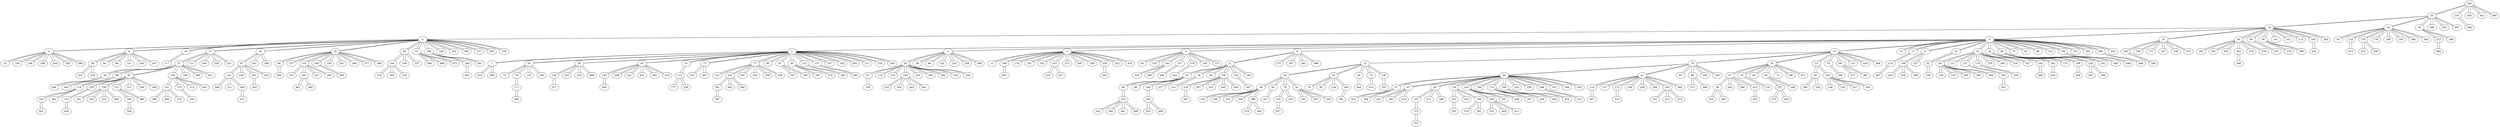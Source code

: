 graph {
250 -- 55
250 -- 234
250 -- 425
250 -- 442
250 -- 466
55 -- 250
55 -- 14
55 -- 44
55 -- 56
55 -- 186
55 -- 203
55 -- 497
234 -- 250
234 -- 464
425 -- 250
442 -- 250
466 -- 250
14 -- 55
14 -- 6
14 -- 0
14 -- 33
14 -- 40
14 -- 66
14 -- 90
14 -- 101
14 -- 102
14 -- 114
14 -- 160
14 -- 393
44 -- 55
44 -- 93
44 -- 118
44 -- 135
44 -- 176
44 -- 188
44 -- 193
44 -- 366
44 -- 383
56 -- 55
56 -- 213
56 -- 288
186 -- 55
203 -- 55
497 -- 55
464 -- 234
6 -- 14
6 -- 4
6 -- 9
6 -- 16
6 -- 27
6 -- 35
6 -- 39
6 -- 45
6 -- 72
6 -- 198
6 -- 226
6 -- 252
6 -- 262
6 -- 277
6 -- 365
6 -- 379
0 -- 14
0 -- 1
0 -- 2
0 -- 3
0 -- 5
0 -- 8
0 -- 10
0 -- 12
0 -- 17
0 -- 21
0 -- 31
0 -- 32
0 -- 34
0 -- 38
0 -- 75
0 -- 82
0 -- 89
0 -- 122
0 -- 138
0 -- 151
0 -- 281
0 -- 396
0 -- 452
33 -- 14
33 -- 146
33 -- 159
33 -- 175
33 -- 247
33 -- 338
33 -- 475
40 -- 14
40 -- 162
40 -- 301
40 -- 352
40 -- 363
40 -- 376
40 -- 378
66 -- 14
66 -- 187
90 -- 14
90 -- 279
90 -- 369
101 -- 14
102 -- 14
114 -- 14
160 -- 14
160 -- 416
393 -- 14
93 -- 44
118 -- 44
118 -- 474
135 -- 44
135 -- 432
135 -- 438
176 -- 44
188 -- 44
193 -- 44
366 -- 44
383 -- 44
213 -- 56
213 -- 494
288 -- 56
4 -- 6
4 -- 42
4 -- 100
4 -- 106
4 -- 199
4 -- 244
4 -- 285
4 -- 386
9 -- 6
9 -- 36
9 -- 64
9 -- 98
9 -- 141
9 -- 205
9 -- 207
16 -- 6
16 -- 117
27 -- 6
27 -- 47
27 -- 111
27 -- 248
27 -- 330
27 -- 421
35 -- 6
35 -- 97
35 -- 243
35 -- 309
39 -- 6
39 -- 94
39 -- 127
39 -- 154
39 -- 166
39 -- 195
39 -- 201
39 -- 306
39 -- 377
39 -- 488
45 -- 6
45 -- 144
45 -- 149
45 -- 337
72 -- 6
72 -- 406
72 -- 409
72 -- 473
198 -- 6
198 -- 249
198 -- 361
226 -- 6
252 -- 6
262 -- 6
277 -- 6
365 -- 6
379 -- 6
1 -- 0
1 -- 7
1 -- 26
1 -- 28
1 -- 50
1 -- 51
1 -- 73
1 -- 77
1 -- 80
1 -- 81
1 -- 85
1 -- 112
1 -- 137
1 -- 147
1 -- 183
1 -- 204
1 -- 211
1 -- 218
1 -- 246
2 -- 0
2 -- 29
2 -- 58
2 -- 86
2 -- 120
2 -- 152
2 -- 238
2 -- 496
3 -- 0
3 -- 13
3 -- 168
3 -- 178
3 -- 191
3 -- 192
3 -- 253
3 -- 273
3 -- 300
3 -- 349
3 -- 356
3 -- 422
3 -- 478
5 -- 0
5 -- 63
5 -- 155
5 -- 163
5 -- 237
5 -- 278
5 -- 320
5 -- 371
8 -- 0
8 -- 11
8 -- 270
8 -- 397
8 -- 462
8 -- 498
10 -- 0
10 -- 15
10 -- 18
10 -- 20
10 -- 23
10 -- 53
10 -- 60
10 -- 123
10 -- 429
10 -- 468
12 -- 0
17 -- 0
17 -- 274
21 -- 0
21 -- 108
21 -- 227
31 -- 0
31 -- 52
32 -- 0
32 -- 84
32 -- 131
32 -- 172
32 -- 179
32 -- 235
32 -- 265
32 -- 318
32 -- 327
34 -- 0
34 -- 164
34 -- 362
38 -- 0
38 -- 170
38 -- 189
38 -- 228
38 -- 242
38 -- 465
75 -- 0
82 -- 0
89 -- 0
122 -- 0
138 -- 0
138 -- 446
151 -- 0
281 -- 0
396 -- 0
396 -- 486
452 -- 0
146 -- 33
146 -- 345
159 -- 33
175 -- 33
247 -- 33
338 -- 33
475 -- 33
162 -- 40
301 -- 40
352 -- 40
363 -- 40
363 -- 398
376 -- 40
378 -- 40
187 -- 66
279 -- 90
369 -- 90
416 -- 160
474 -- 118
432 -- 135
438 -- 135
494 -- 213
42 -- 4
100 -- 4
106 -- 4
199 -- 4
244 -- 4
285 -- 4
386 -- 4
36 -- 9
36 -- 202
36 -- 316
64 -- 9
98 -- 9
141 -- 9
205 -- 9
207 -- 9
117 -- 16
47 -- 27
47 -- 54
47 -- 68
47 -- 87
47 -- 105
47 -- 185
47 -- 360
47 -- 431
111 -- 27
248 -- 27
330 -- 27
421 -- 27
97 -- 35
97 -- 142
97 -- 220
97 -- 291
97 -- 423
243 -- 35
309 -- 35
94 -- 39
94 -- 299
127 -- 39
154 -- 39
154 -- 251
154 -- 287
154 -- 321
154 -- 404
166 -- 39
166 -- 305
195 -- 39
201 -- 39
306 -- 39
377 -- 39
488 -- 39
144 -- 45
144 -- 276
144 -- 293
144 -- 319
149 -- 45
337 -- 45
406 -- 72
409 -- 72
473 -- 72
249 -- 198
249 -- 493
361 -- 198
7 -- 1
7 -- 254
7 -- 389
26 -- 1
26 -- 74
26 -- 78
26 -- 132
26 -- 180
28 -- 1
28 -- 136
28 -- 210
28 -- 325
28 -- 408
50 -- 1
50 -- 140
50 -- 208
50 -- 221
50 -- 231
50 -- 283
50 -- 343
51 -- 1
51 -- 113
73 -- 1
73 -- 181
73 -- 467
77 -- 1
77 -- 121
77 -- 232
77 -- 245
77 -- 256
77 -- 259
77 -- 458
80 -- 1
81 -- 1
81 -- 167
81 -- 190
85 -- 1
85 -- 297
85 -- 374
112 -- 1
112 -- 260
137 -- 1
137 -- 485
147 -- 1
183 -- 1
204 -- 1
211 -- 1
218 -- 1
246 -- 1
29 -- 2
29 -- 67
29 -- 110
29 -- 125
29 -- 126
29 -- 223
29 -- 258
29 -- 290
29 -- 418
29 -- 444
58 -- 2
86 -- 2
120 -- 2
152 -- 2
238 -- 2
496 -- 2
13 -- 3
168 -- 3
168 -- 463
178 -- 3
191 -- 3
192 -- 3
253 -- 3
253 -- 410
253 -- 457
273 -- 3
300 -- 3
349 -- 3
356 -- 3
356 -- 483
422 -- 3
478 -- 3
63 -- 5
155 -- 5
163 -- 5
163 -- 334
163 -- 489
237 -- 5
237 -- 296
278 -- 5
278 -- 454
320 -- 5
371 -- 5
11 -- 8
11 -- 19
11 -- 24
11 -- 49
11 -- 130
11 -- 145
11 -- 182
270 -- 8
397 -- 8
462 -- 8
498 -- 8
15 -- 10
15 -- 22
15 -- 25
15 -- 46
15 -- 70
15 -- 128
18 -- 10
18 -- 30
18 -- 41
18 -- 83
18 -- 88
18 -- 350
18 -- 403
20 -- 10
20 -- 37
20 -- 43
20 -- 62
20 -- 65
20 -- 71
20 -- 196
20 -- 471
23 -- 10
23 -- 95
23 -- 103
53 -- 10
53 -- 459
60 -- 10
60 -- 477
60 -- 481
123 -- 10
429 -- 10
468 -- 10
274 -- 17
274 -- 407
108 -- 21
108 -- 433
108 -- 439
108 -- 460
227 -- 21
52 -- 31
52 -- 109
84 -- 32
84 -- 139
84 -- 215
84 -- 340
84 -- 359
84 -- 469
131 -- 32
172 -- 32
172 -- 395
179 -- 32
179 -- 450
235 -- 32
265 -- 32
318 -- 32
327 -- 32
164 -- 34
164 -- 368
362 -- 34
362 -- 440
170 -- 38
189 -- 38
189 -- 426
228 -- 38
228 -- 282
228 -- 308
242 -- 38
465 -- 38
446 -- 138
486 -- 396
345 -- 146
398 -- 363
202 -- 36
316 -- 36
54 -- 47
54 -- 209
68 -- 47
68 -- 455
87 -- 47
87 -- 119
87 -- 129
87 -- 150
87 -- 212
87 -- 312
87 -- 339
87 -- 346
105 -- 47
105 -- 161
105 -- 275
105 -- 373
105 -- 430
185 -- 47
360 -- 47
431 -- 47
142 -- 97
142 -- 269
142 -- 311
142 -- 348
220 -- 97
291 -- 97
291 -- 402
423 -- 97
299 -- 94
251 -- 154
287 -- 154
287 -- 461
287 -- 495
321 -- 154
404 -- 154
305 -- 166
276 -- 144
293 -- 144
319 -- 144
493 -- 249
254 -- 7
389 -- 7
74 -- 26
78 -- 26
78 -- 171
132 -- 26
180 -- 26
136 -- 28
136 -- 317
210 -- 28
325 -- 28
408 -- 28
140 -- 50
140 -- 400
208 -- 50
221 -- 50
231 -- 50
283 -- 50
343 -- 50
113 -- 51
113 -- 177
113 -- 229
181 -- 73
467 -- 73
121 -- 77
232 -- 77
232 -- 261
232 -- 382
232 -- 390
245 -- 77
256 -- 77
259 -- 77
458 -- 77
167 -- 81
190 -- 81
297 -- 85
374 -- 85
260 -- 112
485 -- 137
67 -- 29
67 -- 158
110 -- 29
125 -- 29
126 -- 29
126 -- 224
126 -- 354
126 -- 443
126 -- 491
223 -- 29
258 -- 29
290 -- 29
418 -- 29
444 -- 29
463 -- 168
410 -- 253
457 -- 253
483 -- 356
334 -- 163
489 -- 163
296 -- 237
454 -- 278
19 -- 11
19 -- 69
19 -- 96
19 -- 169
19 -- 217
24 -- 11
24 -- 214
49 -- 11
130 -- 11
130 -- 219
130 -- 267
130 -- 324
130 -- 445
130 -- 449
145 -- 11
145 -- 447
182 -- 11
22 -- 15
22 -- 48
22 -- 59
22 -- 79
22 -- 91
25 -- 15
25 -- 76
25 -- 92
25 -- 124
25 -- 294
46 -- 15
46 -- 264
70 -- 15
70 -- 414
128 -- 15
128 -- 335
30 -- 18
30 -- 57
30 -- 61
30 -- 107
30 -- 134
30 -- 143
30 -- 156
30 -- 174
30 -- 206
30 -- 225
30 -- 236
30 -- 298
30 -- 331
30 -- 384
30 -- 453
41 -- 18
41 -- 115
41 -- 157
41 -- 173
41 -- 194
41 -- 239
41 -- 284
41 -- 302
41 -- 385
83 -- 18
88 -- 18
88 -- 372
88 -- 480
350 -- 18
403 -- 18
37 -- 20
37 -- 99
37 -- 263
37 -- 286
37 -- 322
43 -- 20
43 -- 116
62 -- 20
65 -- 20
65 -- 257
65 -- 268
71 -- 20
196 -- 20
471 -- 20
95 -- 23
95 -- 200
95 -- 328
103 -- 23
103 -- 148
103 -- 230
103 -- 417
103 -- 435
459 -- 53
477 -- 60
481 -- 60
407 -- 274
433 -- 108
439 -- 108
460 -- 108
109 -- 52
139 -- 84
215 -- 84
340 -- 84
359 -- 84
469 -- 84
395 -- 172
395 -- 451
450 -- 179
368 -- 164
440 -- 362
426 -- 189
282 -- 228
308 -- 228
209 -- 54
455 -- 68
119 -- 87
119 -- 332
119 -- 381
129 -- 87
129 -- 153
150 -- 87
150 -- 241
150 -- 303
150 -- 323
150 -- 484
212 -- 87
212 -- 289
212 -- 380
312 -- 87
339 -- 87
346 -- 87
161 -- 105
161 -- 399
161 -- 456
161 -- 470
275 -- 105
275 -- 295
373 -- 105
430 -- 105
269 -- 142
311 -- 142
348 -- 142
348 -- 412
402 -- 291
461 -- 287
495 -- 287
171 -- 78
171 -- 266
317 -- 136
400 -- 140
177 -- 113
229 -- 113
261 -- 232
261 -- 387
382 -- 232
390 -- 232
158 -- 67
224 -- 126
354 -- 126
443 -- 126
491 -- 126
69 -- 19
69 -- 233
96 -- 19
169 -- 19
169 -- 292
217 -- 19
214 -- 24
219 -- 130
219 -- 487
267 -- 130
324 -- 130
445 -- 130
449 -- 130
447 -- 145
48 -- 22
48 -- 104
48 -- 165
48 -- 216
48 -- 329
48 -- 388
59 -- 22
59 -- 427
79 -- 22
79 -- 133
79 -- 255
91 -- 22
91 -- 184
91 -- 307
91 -- 326
76 -- 25
92 -- 25
124 -- 25
294 -- 25
294 -- 394
264 -- 46
414 -- 70
335 -- 128
57 -- 30
57 -- 314
57 -- 358
61 -- 30
61 -- 222
61 -- 392
61 -- 419
107 -- 30
107 -- 197
107 -- 271
107 -- 280
134 -- 30
134 -- 315
134 -- 333
134 -- 336
143 -- 30
143 -- 240
143 -- 347
143 -- 448
156 -- 30
174 -- 30
174 -- 357
174 -- 428
174 -- 436
206 -- 30
206 -- 476
225 -- 30
236 -- 30
298 -- 30
298 -- 415
331 -- 30
384 -- 30
453 -- 30
115 -- 41
115 -- 367
157 -- 41
173 -- 41
173 -- 313
194 -- 41
239 -- 41
284 -- 41
302 -- 41
302 -- 341
302 -- 413
302 -- 472
385 -- 41
372 -- 88
480 -- 88
99 -- 37
99 -- 304
99 -- 482
263 -- 37
286 -- 37
322 -- 37
322 -- 355
116 -- 43
257 -- 65
257 -- 375
257 -- 420
268 -- 65
200 -- 95
328 -- 95
148 -- 103
230 -- 103
417 -- 103
435 -- 103
451 -- 395
332 -- 119
332 -- 401
381 -- 119
153 -- 129
153 -- 434
241 -- 150
303 -- 150
323 -- 150
484 -- 150
289 -- 212
289 -- 344
380 -- 212
399 -- 161
456 -- 161
470 -- 161
295 -- 275
412 -- 348
266 -- 171
387 -- 261
233 -- 69
233 -- 342
233 -- 364
233 -- 441
233 -- 499
292 -- 169
292 -- 424
292 -- 490
487 -- 219
104 -- 48
165 -- 48
216 -- 48
329 -- 48
388 -- 48
388 -- 479
388 -- 492
427 -- 59
133 -- 79
133 -- 437
255 -- 79
184 -- 91
307 -- 91
326 -- 91
394 -- 294
314 -- 57
358 -- 57
222 -- 61
392 -- 61
419 -- 61
197 -- 107
197 -- 272
271 -- 107
280 -- 107
315 -- 134
315 -- 353
333 -- 134
336 -- 134
336 -- 370
336 -- 391
240 -- 143
240 -- 310
240 -- 405
240 -- 411
347 -- 143
448 -- 143
357 -- 174
428 -- 174
436 -- 174
476 -- 206
415 -- 298
367 -- 115
313 -- 173
341 -- 302
413 -- 302
472 -- 302
304 -- 99
482 -- 99
355 -- 322
375 -- 257
420 -- 257
401 -- 332
434 -- 153
344 -- 289
342 -- 233
364 -- 233
441 -- 233
499 -- 233
424 -- 292
490 -- 292
479 -- 388
492 -- 388
437 -- 133
272 -- 197
272 -- 351
353 -- 315
370 -- 336
391 -- 336
310 -- 240
405 -- 240
411 -- 240
351 -- 272
}
